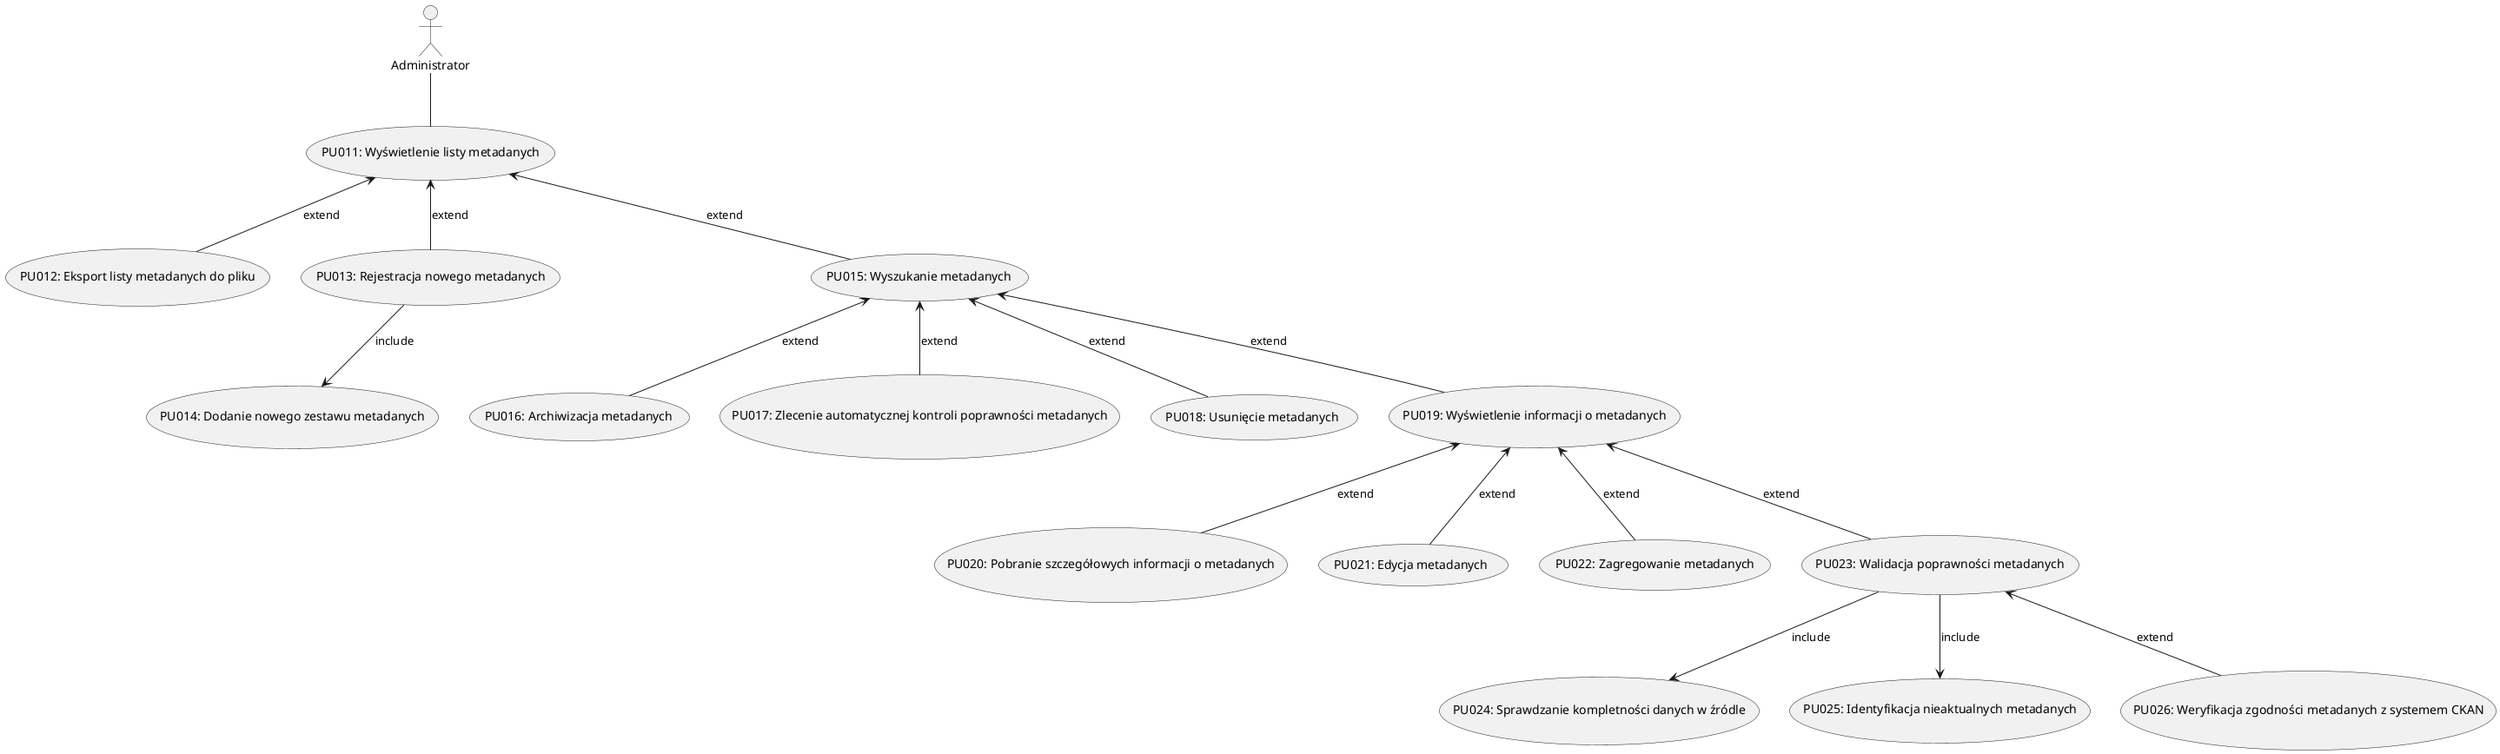 @startuml Zarządzanie źródłami danych i metadanymi

actor "Administrator" as Admin

usecase "PU011: Wyświetlenie listy metadanych" as UC1
usecase "PU012: Eksport listy metadanych do pliku" as UC2
usecase "PU013: Rejestracja nowego metadanych" as UC3
usecase "PU014: Dodanie nowego zestawu metadanych" as UC3a
usecase "PU015: Wyszukanie metadanych" as UC4
usecase "PU016: Archiwizacja metadanych" as UC5
usecase "PU017: Zlecenie automatycznej kontroli poprawności metadanych" as UC6
usecase "PU018: Usunięcie metadanych" as UC7
usecase "PU019: Wyświetlenie informacji o metadanych" as UC8
usecase "PU020: Pobranie szczegółowych informacji o metadanych" as UC9
usecase "PU021: Edycja metadanych" as UC10
usecase "PU022: Zagregowanie metadanych" as UC11
usecase "PU023: Walidacja poprawności metadanych" as UC12
usecase "PU024: Sprawdzanie kompletności danych w źródle" as UC13
usecase "PU025: Identyfikacja nieaktualnych metadanych" as UC14
usecase "PU026: Weryfikacja zgodności metadanych z systemem CKAN" as UC15

Admin -- UC1
UC1 <-- UC2 : extend
UC1 <-- UC3 : extend
UC3 --> UC3a : include

UC1 <-- UC4 : extend
UC4 <-- UC5 : extend
UC4 <-- UC6 : extend
UC4 <-- UC7 : extend
UC4 <-- UC8 : extend

UC8 <-- UC9 : extend
UC8 <-- UC12 : extend
UC8 <-- UC10 : extend
UC8 <-- UC11 : extend

UC12 --> UC13 : include
UC12 --> UC14 : include
UC12 <-- UC15 : extend

@enduml
